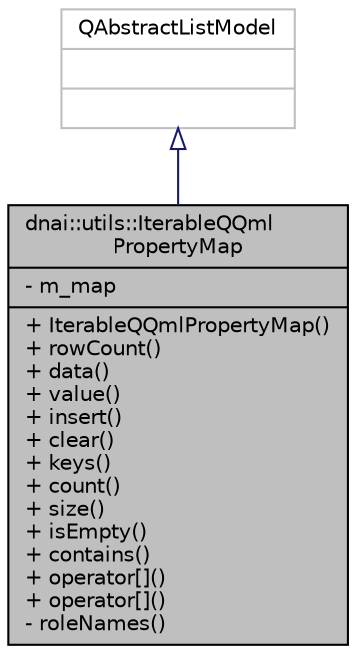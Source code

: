 digraph "dnai::utils::IterableQQmlPropertyMap"
{
  edge [fontname="Helvetica",fontsize="10",labelfontname="Helvetica",labelfontsize="10"];
  node [fontname="Helvetica",fontsize="10",shape=record];
  Node1 [label="{dnai::utils::IterableQQml\lPropertyMap\n|- m_map\l|+ IterableQQmlPropertyMap()\l+ rowCount()\l+ data()\l+ value()\l+ insert()\l+ clear()\l+ keys()\l+ count()\l+ size()\l+ isEmpty()\l+ contains()\l+ operator[]()\l+ operator[]()\l- roleNames()\l}",height=0.2,width=0.4,color="black", fillcolor="grey75", style="filled", fontcolor="black"];
  Node2 -> Node1 [dir="back",color="midnightblue",fontsize="10",style="solid",arrowtail="onormal",fontname="Helvetica"];
  Node2 [label="{QAbstractListModel\n||}",height=0.2,width=0.4,color="grey75", fillcolor="white", style="filled"];
}
